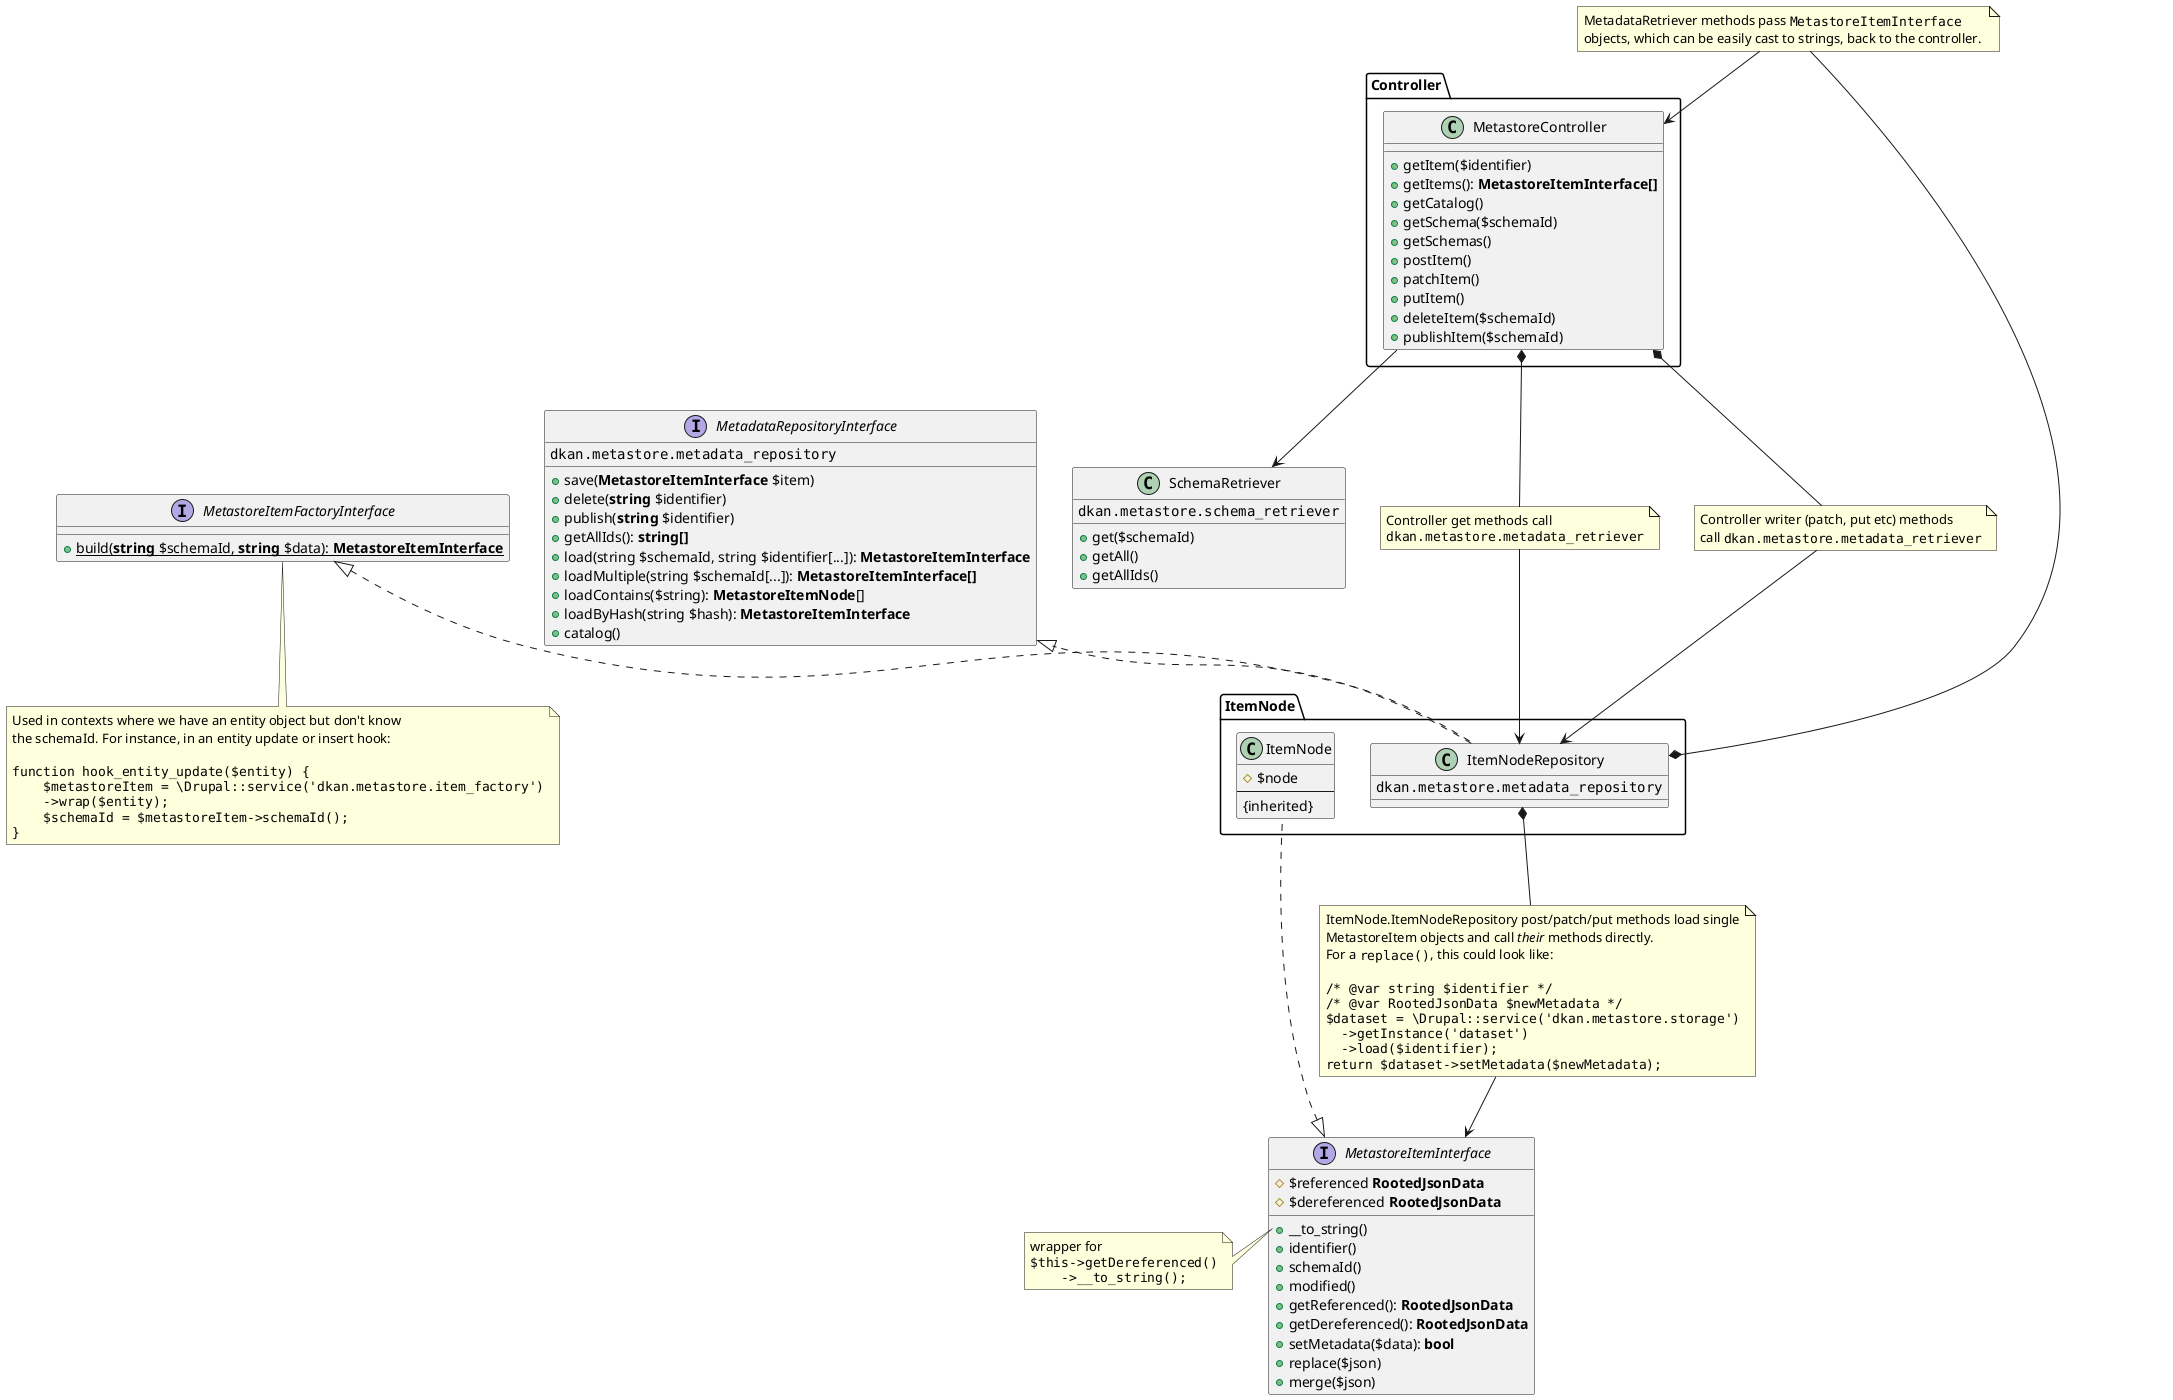 @startuml Metastore
namespace Controller {
    class MetastoreController {
        +getItem($identifier)
        +getItems(): **MetastoreItemInterface[]**
        +getCatalog()
        +getSchema($schemaId)
        +getSchemas()
        +postItem()
        +patchItem()
        +putItem()
        +deleteItem($schemaId)
        +publishItem($schemaId)
    }
}

class SchemaRetriever {
    ""dkan.metastore.schema_retriever""
    +get($schemaId)
    +getAll()
    +getAllIds()
}

interface MetadataRepositoryInterface {
    ""dkan.metastore.metadata_repository""
    +save(**MetastoreItemInterface** $item)
    +delete(**string** $identifier)
    +publish(**string** $identifier)
    +getAllIds(): **string[]**
    +load(string $schemaId, string $identifier[...]): **MetastoreItemInterface**
    +loadMultiple(string $schemaId[...]): **MetastoreItemInterface[]**
    +loadContains($string): **MetastoreItemNode**[]
    +loadByHash(string $hash): **MetastoreItemInterface**
    +catalog()
}


interface MetastoreItemInterface {
    #$referenced **RootedJsonData**
    #$dereferenced **RootedJsonData**
    +__to_string()
    +identifier()
    +schemaId()
    +modified()
    +getReferenced(): **RootedJsonData**
    +getDereferenced(): **RootedJsonData**
    +setMetadata($data): **bool**
    +replace($json)
    +merge($json)
}
note left of MetastoreItemInterface::__to_string
    wrapper for
    <code>
    $this->getDereferenced()
        ->__to_string();
end note

interface MetastoreItemFactoryInterface {
    {static} +build(**string** $schemaId, **string** $data): **MetastoreItemInterface**
}

note bottom
    Used in contexts where we have an entity object but don't know
    the schemaId. For instance, in an entity update or insert hook:

    <code>
    function hook_entity_update($entity) {
        $metastoreItem = \Drupal::service('dkan.metastore.item_factory')
        ->wrap($entity);
        $schemaId = $metastoreItem->schemaId();
    }
    </code>
end note

namespace ItemNode {

    class ItemNode implements .MetastoreItemInterface {
        #$node
        ---
        {inherited}
    }

    class ItemNodeRepository implements .MetadataRepositoryInterface, .MetastoreItemFactoryInterface {
        ""dkan.metastore.metadata_repository""
    }

}

Controller.MetastoreController --> SchemaRetriever

note as RetrieverNote
    MetadataRetriever methods pass ""MetastoreItemInterface""
    objects, which can be easily cast to strings, back to the controller. 
end note
ItemNode.ItemNodeRepository *-- RetrieverNote
RetrieverNote --> Controller.MetastoreController

note as RetrieverServiceNote
    Controller get methods call 
    ""dkan.metastore.metadata_retriever""
end note
Controller.MetastoreController *-- RetrieverServiceNote
RetrieverServiceNote --> ItemNode.ItemNodeRepository

note as WriterServiceNote
    Controller writer (patch, put etc) methods 
    call ""dkan.metastore.metadata_retriever""
end note
Controller.MetastoreController *-- WriterServiceNote
WriterServiceNote --> ItemNode.ItemNodeRepository


note as WriterNote
    ItemNode.ItemNodeRepository post/patch/put methods load single
    MetastoreItem objects and call //their// methods directly. 
    For a ""replace()"", this could look like:

    <code>
    /* @var string $identifier */
    /* @var RootedJsonData $newMetadata */
    $dataset = \Drupal::service('dkan.metastore.storage')
      ->getInstance('dataset')
      ->load($identifier);
    return $dataset->setMetadata($newMetadata);
    </code>
end note
ItemNode.ItemNodeRepository *-- WriterNote
WriterNote --> MetastoreItemInterface

' WriterNote -[hidden]> RetrieverStorageNote
' RetrieverNote -[hidden]> Controller
@enduml